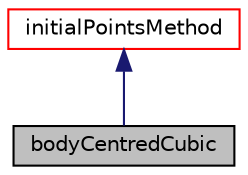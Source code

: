 digraph "bodyCentredCubic"
{
  bgcolor="transparent";
  edge [fontname="Helvetica",fontsize="10",labelfontname="Helvetica",labelfontsize="10"];
  node [fontname="Helvetica",fontsize="10",shape=record];
  Node1 [label="bodyCentredCubic",height=0.2,width=0.4,color="black", fillcolor="grey75", style="filled", fontcolor="black"];
  Node2 -> Node1 [dir="back",color="midnightblue",fontsize="10",style="solid",fontname="Helvetica"];
  Node2 [label="initialPointsMethod",height=0.2,width=0.4,color="red",URL="$a01089.html",tooltip="Abstract base class for generating initial points for a conformalVoronoiMesh. "];
}
